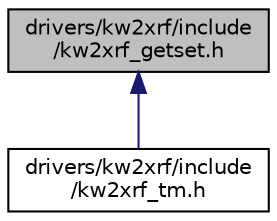 digraph "drivers/kw2xrf/include/kw2xrf_getset.h"
{
 // LATEX_PDF_SIZE
  edge [fontname="Helvetica",fontsize="10",labelfontname="Helvetica",labelfontsize="10"];
  node [fontname="Helvetica",fontsize="10",shape=record];
  Node1 [label="drivers/kw2xrf/include\l/kw2xrf_getset.h",height=0.2,width=0.4,color="black", fillcolor="grey75", style="filled", fontcolor="black",tooltip="get/set interfaces for kw2xrf driver"];
  Node1 -> Node2 [dir="back",color="midnightblue",fontsize="10",style="solid",fontname="Helvetica"];
  Node2 [label="drivers/kw2xrf/include\l/kw2xrf_tm.h",height=0.2,width=0.4,color="black", fillcolor="white", style="filled",URL="$kw2xrf__tm_8h.html",tooltip="Testing interfaces for kw2xrf driver."];
}
